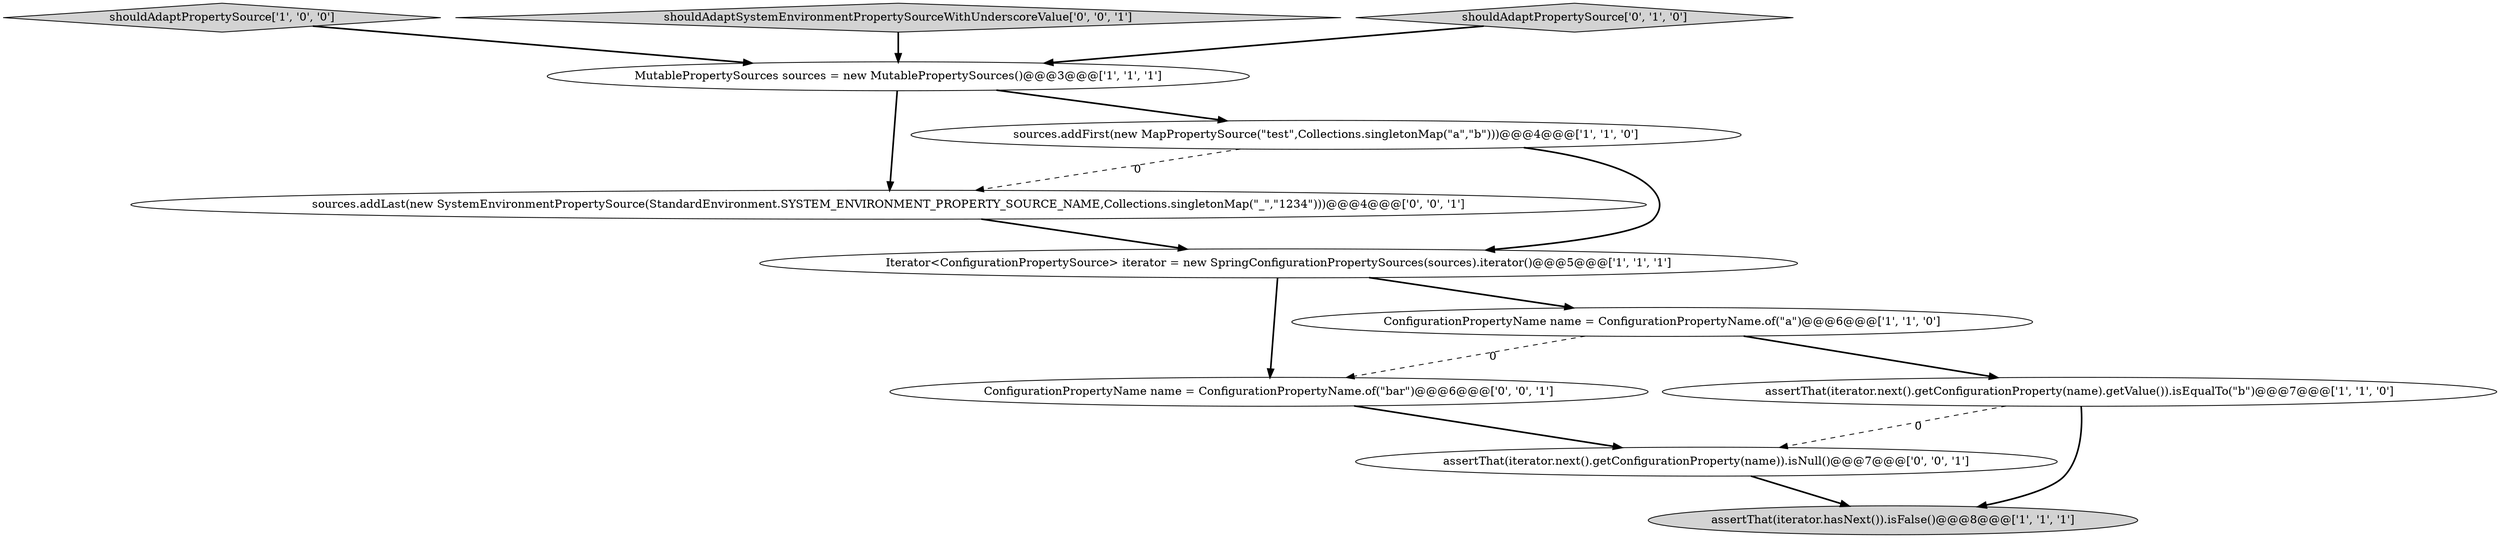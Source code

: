 digraph {
10 [style = filled, label = "assertThat(iterator.next().getConfigurationProperty(name)).isNull()@@@7@@@['0', '0', '1']", fillcolor = white, shape = ellipse image = "AAA0AAABBB3BBB"];
0 [style = filled, label = "shouldAdaptPropertySource['1', '0', '0']", fillcolor = lightgray, shape = diamond image = "AAA0AAABBB1BBB"];
2 [style = filled, label = "MutablePropertySources sources = new MutablePropertySources()@@@3@@@['1', '1', '1']", fillcolor = white, shape = ellipse image = "AAA0AAABBB1BBB"];
5 [style = filled, label = "assertThat(iterator.hasNext()).isFalse()@@@8@@@['1', '1', '1']", fillcolor = lightgray, shape = ellipse image = "AAA0AAABBB1BBB"];
4 [style = filled, label = "assertThat(iterator.next().getConfigurationProperty(name).getValue()).isEqualTo(\"b\")@@@7@@@['1', '1', '0']", fillcolor = white, shape = ellipse image = "AAA0AAABBB1BBB"];
8 [style = filled, label = "sources.addLast(new SystemEnvironmentPropertySource(StandardEnvironment.SYSTEM_ENVIRONMENT_PROPERTY_SOURCE_NAME,Collections.singletonMap(\"_\",\"1234\")))@@@4@@@['0', '0', '1']", fillcolor = white, shape = ellipse image = "AAA0AAABBB3BBB"];
6 [style = filled, label = "sources.addFirst(new MapPropertySource(\"test\",Collections.singletonMap(\"a\",\"b\")))@@@4@@@['1', '1', '0']", fillcolor = white, shape = ellipse image = "AAA0AAABBB1BBB"];
1 [style = filled, label = "Iterator<ConfigurationPropertySource> iterator = new SpringConfigurationPropertySources(sources).iterator()@@@5@@@['1', '1', '1']", fillcolor = white, shape = ellipse image = "AAA0AAABBB1BBB"];
11 [style = filled, label = "shouldAdaptSystemEnvironmentPropertySourceWithUnderscoreValue['0', '0', '1']", fillcolor = lightgray, shape = diamond image = "AAA0AAABBB3BBB"];
7 [style = filled, label = "shouldAdaptPropertySource['0', '1', '0']", fillcolor = lightgray, shape = diamond image = "AAA0AAABBB2BBB"];
9 [style = filled, label = "ConfigurationPropertyName name = ConfigurationPropertyName.of(\"bar\")@@@6@@@['0', '0', '1']", fillcolor = white, shape = ellipse image = "AAA0AAABBB3BBB"];
3 [style = filled, label = "ConfigurationPropertyName name = ConfigurationPropertyName.of(\"a\")@@@6@@@['1', '1', '0']", fillcolor = white, shape = ellipse image = "AAA0AAABBB1BBB"];
1->3 [style = bold, label=""];
8->1 [style = bold, label=""];
6->1 [style = bold, label=""];
6->8 [style = dashed, label="0"];
10->5 [style = bold, label=""];
9->10 [style = bold, label=""];
4->10 [style = dashed, label="0"];
3->9 [style = dashed, label="0"];
11->2 [style = bold, label=""];
4->5 [style = bold, label=""];
3->4 [style = bold, label=""];
2->6 [style = bold, label=""];
7->2 [style = bold, label=""];
1->9 [style = bold, label=""];
2->8 [style = bold, label=""];
0->2 [style = bold, label=""];
}
